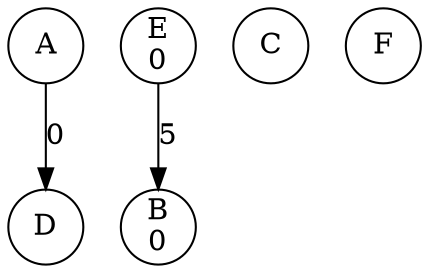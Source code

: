 digraph bank {
	 0 [label= "A\n" , pos= "1,0!" , shape=circle, fixedsize=true, width=0.5 ]
	 1 [label= "B\n0" , pos= "0,1!" , shape=circle, fixedsize=true, width=0.5 ]
	 2 [label= "C\n" , pos= "1,2!" , shape=circle, fixedsize=true, width=0.5 ]
	 3 [label= "D\n" , pos= "2,2!" , shape=circle, fixedsize=true, width=0.5 ]
	 4 [label= "E\n0" , pos= "3,1!" , shape=circle, fixedsize=true, width=0.5 ]
	 5 [label= "F\n" , pos= "2,0!" , shape=circle, fixedsize=true, width=0.5 ]
	 "0" -> "3" [label= "0" ]
	 "4" -> "1" [label= "5" ]
}

